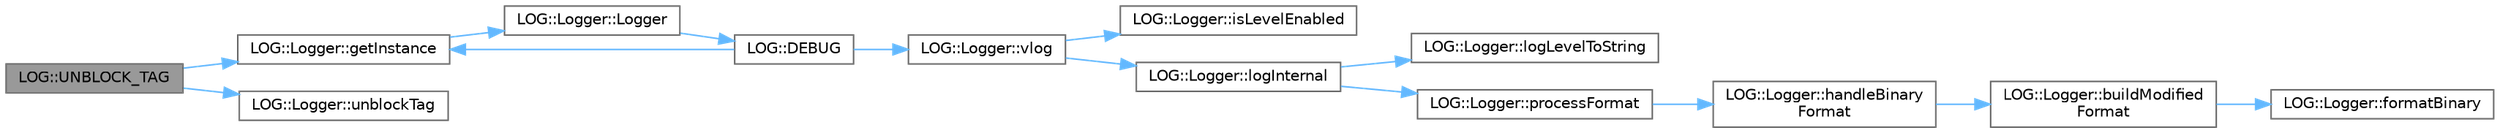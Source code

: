 digraph "LOG::UNBLOCK_TAG"
{
 // LATEX_PDF_SIZE
  bgcolor="transparent";
  edge [fontname=Helvetica,fontsize=10,labelfontname=Helvetica,labelfontsize=10];
  node [fontname=Helvetica,fontsize=10,shape=box,height=0.2,width=0.4];
  rankdir="LR";
  Node1 [id="Node000001",label="LOG::UNBLOCK_TAG",height=0.2,width=0.4,color="gray40", fillcolor="grey60", style="filled", fontcolor="black",tooltip=" "];
  Node1 -> Node2 [id="edge1_Node000001_Node000002",color="steelblue1",style="solid",tooltip=" "];
  Node2 [id="Node000002",label="LOG::Logger::getInstance",height=0.2,width=0.4,color="grey40", fillcolor="white", style="filled",URL="$class_l_o_g_1_1_logger.html#ac6e610c5678fb1742dbd5f3870da5c17",tooltip=" "];
  Node2 -> Node3 [id="edge2_Node000002_Node000003",color="steelblue1",style="solid",tooltip=" "];
  Node3 [id="Node000003",label="LOG::Logger::Logger",height=0.2,width=0.4,color="grey40", fillcolor="white", style="filled",URL="$class_l_o_g_1_1_logger.html#a4abba1293f8af80ad709f36348f117cf",tooltip=" "];
  Node3 -> Node4 [id="edge3_Node000003_Node000004",color="steelblue1",style="solid",tooltip=" "];
  Node4 [id="Node000004",label="LOG::DEBUG",height=0.2,width=0.4,color="grey40", fillcolor="white", style="filled",URL="$namespace_l_o_g.html#acd0072a098872064e882d347d1e30d9a",tooltip=" "];
  Node4 -> Node2 [id="edge4_Node000004_Node000002",color="steelblue1",style="solid",tooltip=" "];
  Node4 -> Node5 [id="edge5_Node000004_Node000005",color="steelblue1",style="solid",tooltip=" "];
  Node5 [id="Node000005",label="LOG::Logger::vlog",height=0.2,width=0.4,color="grey40", fillcolor="white", style="filled",URL="$class_l_o_g_1_1_logger.html#ae73b748603687c43f3f256f3d4292ae7",tooltip=" "];
  Node5 -> Node6 [id="edge6_Node000005_Node000006",color="steelblue1",style="solid",tooltip=" "];
  Node6 [id="Node000006",label="LOG::Logger::isLevelEnabled",height=0.2,width=0.4,color="grey40", fillcolor="white", style="filled",URL="$class_l_o_g_1_1_logger.html#a454d6cbdf2283334678d60a561e9c8ec",tooltip=" "];
  Node5 -> Node7 [id="edge7_Node000005_Node000007",color="steelblue1",style="solid",tooltip=" "];
  Node7 [id="Node000007",label="LOG::Logger::logInternal",height=0.2,width=0.4,color="grey40", fillcolor="white", style="filled",URL="$class_l_o_g_1_1_logger.html#a40e44f60acd6450806a71dc5c8759bf8",tooltip=" "];
  Node7 -> Node8 [id="edge8_Node000007_Node000008",color="steelblue1",style="solid",tooltip=" "];
  Node8 [id="Node000008",label="LOG::Logger::logLevelToString",height=0.2,width=0.4,color="grey40", fillcolor="white", style="filled",URL="$class_l_o_g_1_1_logger.html#a16496ae8e563f143f87dd028640ae508",tooltip=" "];
  Node7 -> Node9 [id="edge9_Node000007_Node000009",color="steelblue1",style="solid",tooltip=" "];
  Node9 [id="Node000009",label="LOG::Logger::processFormat",height=0.2,width=0.4,color="grey40", fillcolor="white", style="filled",URL="$class_l_o_g_1_1_logger.html#ac12cee96c21a9cdaab5251533de22734",tooltip=" "];
  Node9 -> Node10 [id="edge10_Node000009_Node000010",color="steelblue1",style="solid",tooltip=" "];
  Node10 [id="Node000010",label="LOG::Logger::handleBinary\lFormat",height=0.2,width=0.4,color="grey40", fillcolor="white", style="filled",URL="$class_l_o_g_1_1_logger.html#a04c97325afbcf928407010c4fb464f0b",tooltip=" "];
  Node10 -> Node11 [id="edge11_Node000010_Node000011",color="steelblue1",style="solid",tooltip=" "];
  Node11 [id="Node000011",label="LOG::Logger::buildModified\lFormat",height=0.2,width=0.4,color="grey40", fillcolor="white", style="filled",URL="$class_l_o_g_1_1_logger.html#ad2f867eb388b55a304952af25aaaae3c",tooltip=" "];
  Node11 -> Node12 [id="edge12_Node000011_Node000012",color="steelblue1",style="solid",tooltip=" "];
  Node12 [id="Node000012",label="LOG::Logger::formatBinary",height=0.2,width=0.4,color="grey40", fillcolor="white", style="filled",URL="$class_l_o_g_1_1_logger.html#adcf40bff2af8056ebf43f019ad311dc1",tooltip=" "];
  Node1 -> Node13 [id="edge13_Node000001_Node000013",color="steelblue1",style="solid",tooltip=" "];
  Node13 [id="Node000013",label="LOG::Logger::unblockTag",height=0.2,width=0.4,color="grey40", fillcolor="white", style="filled",URL="$class_l_o_g_1_1_logger.html#a09e8017b40ede3d9bf8c0be52f5420b1",tooltip=" "];
}
